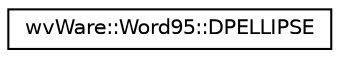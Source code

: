 digraph "类继承关系图"
{
  edge [fontname="Helvetica",fontsize="10",labelfontname="Helvetica",labelfontsize="10"];
  node [fontname="Helvetica",fontsize="10",shape=record];
  rankdir="LR";
  Node0 [label="wvWare::Word95::DPELLIPSE",height=0.2,width=0.4,color="black", fillcolor="white", style="filled",URL="$structwv_ware_1_1_word95_1_1_d_p_e_l_l_i_p_s_e.html"];
}
